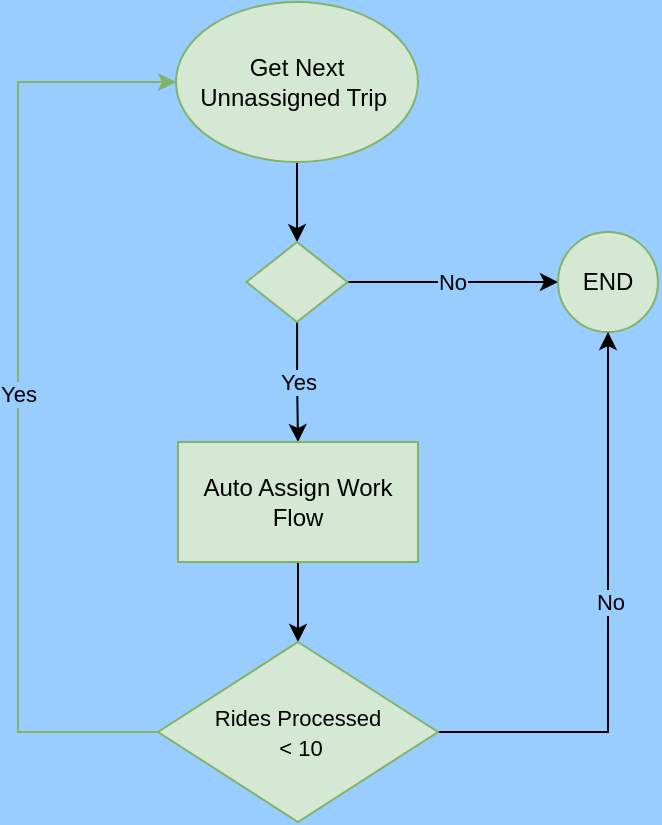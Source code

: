 <mxfile version="20.5.1" type="github">
  <diagram id="C5RBs43oDa-KdzZeNtuy" name="Page-1">
    <mxGraphModel dx="1350" dy="773" grid="1" gridSize="10" guides="1" tooltips="1" connect="1" arrows="1" fold="1" page="1" pageScale="1" pageWidth="827" pageHeight="1169" background="#99CCFF" math="0" shadow="0">
      <root>
        <mxCell id="WIyWlLk6GJQsqaUBKTNV-0" />
        <mxCell id="WIyWlLk6GJQsqaUBKTNV-1" parent="WIyWlLk6GJQsqaUBKTNV-0" />
        <object label="No" Si="" id="dLLhVsv5xaohtK0PlJ2--2">
          <mxCell style="edgeStyle=orthogonalEdgeStyle;rounded=0;orthogonalLoop=1;jettySize=auto;html=1;entryX=0;entryY=0.5;entryDx=0;entryDy=0;exitX=1;exitY=0.5;exitDx=0;exitDy=0;labelBackgroundColor=#99CCFF;" edge="1" parent="WIyWlLk6GJQsqaUBKTNV-1" source="dLLhVsv5xaohtK0PlJ2--4" target="dLLhVsv5xaohtK0PlJ2--3">
            <mxGeometry relative="1" as="geometry">
              <mxPoint x="450" y="220" as="sourcePoint" />
              <mxPoint x="560" y="120" as="targetPoint" />
            </mxGeometry>
          </mxCell>
        </object>
        <mxCell id="dLLhVsv5xaohtK0PlJ2--5" value="" style="edgeStyle=orthogonalEdgeStyle;rounded=0;orthogonalLoop=1;jettySize=auto;html=1;" edge="1" parent="WIyWlLk6GJQsqaUBKTNV-1" source="dLLhVsv5xaohtK0PlJ2--0" target="dLLhVsv5xaohtK0PlJ2--4">
          <mxGeometry relative="1" as="geometry" />
        </mxCell>
        <mxCell id="dLLhVsv5xaohtK0PlJ2--0" value="Get Next Unnassigned Trip&amp;nbsp;" style="ellipse;whiteSpace=wrap;html=1;fillColor=#d5e8d4;strokeColor=#82b366;" vertex="1" parent="WIyWlLk6GJQsqaUBKTNV-1">
          <mxGeometry x="359" y="80" width="121" height="80" as="geometry" />
        </mxCell>
        <mxCell id="dLLhVsv5xaohtK0PlJ2--3" value="END" style="ellipse;whiteSpace=wrap;html=1;aspect=fixed;fillColor=#d5e8d4;strokeColor=#82b366;" vertex="1" parent="WIyWlLk6GJQsqaUBKTNV-1">
          <mxGeometry x="550" y="195" width="50" height="50" as="geometry" />
        </mxCell>
        <mxCell id="dLLhVsv5xaohtK0PlJ2--8" value="Yes" style="edgeStyle=orthogonalEdgeStyle;rounded=0;orthogonalLoop=1;jettySize=auto;html=1;labelBackgroundColor=#99CCFF;" edge="1" parent="WIyWlLk6GJQsqaUBKTNV-1" source="dLLhVsv5xaohtK0PlJ2--4" target="dLLhVsv5xaohtK0PlJ2--7">
          <mxGeometry relative="1" as="geometry" />
        </mxCell>
        <mxCell id="dLLhVsv5xaohtK0PlJ2--4" value="" style="rhombus;whiteSpace=wrap;html=1;fillColor=#d5e8d4;strokeColor=#82b366;" vertex="1" parent="WIyWlLk6GJQsqaUBKTNV-1">
          <mxGeometry x="394.25" y="200" width="50.5" height="40" as="geometry" />
        </mxCell>
        <mxCell id="dLLhVsv5xaohtK0PlJ2--9" style="edgeStyle=orthogonalEdgeStyle;rounded=0;orthogonalLoop=1;jettySize=auto;html=1;entryX=0;entryY=0.5;entryDx=0;entryDy=0;exitX=0;exitY=0.5;exitDx=0;exitDy=0;fillColor=#d5e8d4;strokeColor=#82b366;" edge="1" parent="WIyWlLk6GJQsqaUBKTNV-1" source="dLLhVsv5xaohtK0PlJ2--11" target="dLLhVsv5xaohtK0PlJ2--0">
          <mxGeometry relative="1" as="geometry">
            <Array as="points">
              <mxPoint x="280" y="445" />
              <mxPoint x="280" y="120" />
            </Array>
          </mxGeometry>
        </mxCell>
        <mxCell id="dLLhVsv5xaohtK0PlJ2--10" value="Yes" style="edgeLabel;html=1;align=center;verticalAlign=middle;resizable=0;points=[];labelBackgroundColor=#99CCFF;" vertex="1" connectable="0" parent="dLLhVsv5xaohtK0PlJ2--9">
          <mxGeometry x="0.112" relative="1" as="geometry">
            <mxPoint y="24" as="offset" />
          </mxGeometry>
        </mxCell>
        <mxCell id="dLLhVsv5xaohtK0PlJ2--12" value="" style="edgeStyle=orthogonalEdgeStyle;rounded=0;orthogonalLoop=1;jettySize=auto;html=1;" edge="1" parent="WIyWlLk6GJQsqaUBKTNV-1" source="dLLhVsv5xaohtK0PlJ2--7" target="dLLhVsv5xaohtK0PlJ2--11">
          <mxGeometry relative="1" as="geometry" />
        </mxCell>
        <mxCell id="dLLhVsv5xaohtK0PlJ2--7" value="Auto Assign Work Flow" style="whiteSpace=wrap;html=1;fillColor=#d5e8d4;strokeColor=#82b366;" vertex="1" parent="WIyWlLk6GJQsqaUBKTNV-1">
          <mxGeometry x="360" y="300" width="120" height="60" as="geometry" />
        </mxCell>
        <mxCell id="dLLhVsv5xaohtK0PlJ2--15" style="edgeStyle=orthogonalEdgeStyle;rounded=0;orthogonalLoop=1;jettySize=auto;html=1;exitX=1;exitY=0.5;exitDx=0;exitDy=0;entryX=0.5;entryY=1;entryDx=0;entryDy=0;" edge="1" parent="WIyWlLk6GJQsqaUBKTNV-1" source="dLLhVsv5xaohtK0PlJ2--11" target="dLLhVsv5xaohtK0PlJ2--3">
          <mxGeometry relative="1" as="geometry" />
        </mxCell>
        <mxCell id="dLLhVsv5xaohtK0PlJ2--16" value="No" style="edgeLabel;html=1;align=center;verticalAlign=middle;resizable=0;points=[];labelBackgroundColor=#99CCFF;" vertex="1" connectable="0" parent="dLLhVsv5xaohtK0PlJ2--15">
          <mxGeometry x="0.053" y="-1" relative="1" as="geometry">
            <mxPoint as="offset" />
          </mxGeometry>
        </mxCell>
        <mxCell id="dLLhVsv5xaohtK0PlJ2--11" value="&lt;span style=&quot;&quot;&gt;&lt;span style=&quot;font-size: 11px;&quot;&gt;Rides P&lt;/span&gt;&lt;span style=&quot;font-size: 11px;&quot;&gt;rocessed&lt;/span&gt;&lt;span style=&quot;font-size: 11px;&quot;&gt;&lt;br&gt;&amp;nbsp;&amp;lt; 10&lt;/span&gt;&lt;/span&gt;" style="rhombus;whiteSpace=wrap;html=1;fillColor=#d5e8d4;strokeColor=#82b366;labelBackgroundColor=none;" vertex="1" parent="WIyWlLk6GJQsqaUBKTNV-1">
          <mxGeometry x="350" y="400" width="140" height="90" as="geometry" />
        </mxCell>
      </root>
    </mxGraphModel>
  </diagram>
</mxfile>
